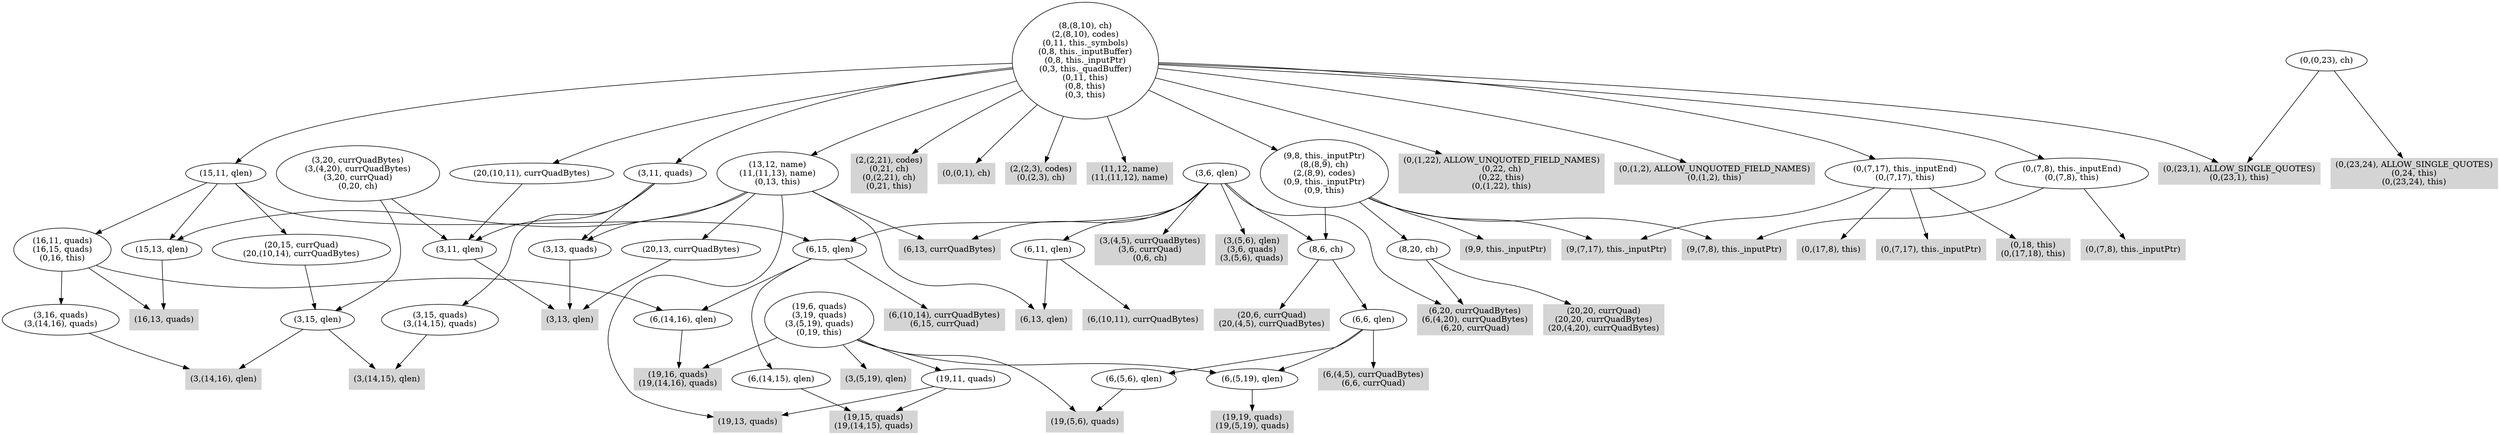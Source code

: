 digraph { 
989 [shape=box,style=filled,color=".0 .0 .83",label="(0,(1,22), ALLOW_UNQUOTED_FIELD_NAMES)\n(0,22, ch)\n(0,22, this)\n(0,(1,22), this)"];
990 [shape=box,style=filled,color=".0 .0 .83",label="(0,(1,2), ALLOW_UNQUOTED_FIELD_NAMES)\n(0,(1,2), this)"];
991 [shape=box,style=filled,color=".0 .0 .83",label="(0,18, this)\n(0,(17,18), this)"];
992 [shape=box,style=filled,color=".0 .0 .83",label="(0,(17,8), this)"];
993 [shape=box,style=filled,color=".0 .0 .83",label="(0,(7,17), this._inputPtr)"];
994 [shape=box,style=filled,color=".0 .0 .83",label="(9,(7,17), this._inputPtr)"];
995 [label="(0,(7,17), this._inputEnd)\n(0,(7,17), this)"];
996 [shape=box,style=filled,color=".0 .0 .83",label="(0,(7,8), this._inputPtr)"];
997 [shape=box,style=filled,color=".0 .0 .83",label="(9,(7,8), this._inputPtr)"];
998 [label="(0,(7,8), this._inputEnd)\n(0,(7,8), this)"];
999 [shape=box,style=filled,color=".0 .0 .83",label="(20,20, currQuad)\n(20,20, currQuadBytes)\n(20,(4,20), currQuadBytes)"];
1000 [shape=box,style=filled,color=".0 .0 .83",label="(20,6, currQuad)\n(20,(4,5), currQuadBytes)"];
1001 [shape=box,style=filled,color=".0 .0 .83",label="(19,19, quads)\n(19,(5,19), quads)"];
1002 [shape=box,style=filled,color=".0 .0 .83",label="(19,(5,6), quads)"];
1003 [label="(6,(5,19), qlen)"];
1004 [label="(6,(5,6), qlen)"];
1005 [shape=box,style=filled,color=".0 .0 .83",label="(6,(4,5), currQuadBytes)\n(6,6, currQuad)"];
1006 [label="(6,6, qlen)"];
1007 [shape=box,style=filled,color=".0 .0 .83",label="(6,20, currQuadBytes)\n(6,(4,20), currQuadBytes)\n(6,20, currQuad)"];
1008 [label="(8,6, ch)"];
1009 [label="(8,20, ch)"];
1010 [shape=box,style=filled,color=".0 .0 .83",label="(9,9, this._inputPtr)"];
1011 [label="(9,8, this._inputPtr)\n(8,(8,9), ch)\n(2,(8,9), codes)\n(0,9, this._inputPtr)\n(0,9, this)"];
1012 [shape=box,style=filled,color=".0 .0 .83",label="(3,13, qlen)"];
1013 [label="(3,13, quads)"];
1014 [label="(20,13, currQuadBytes)"];
1015 [shape=box,style=filled,color=".0 .0 .83",label="(19,13, quads)"];
1016 [shape=box,style=filled,color=".0 .0 .83",label="(6,13, qlen)"];
1017 [shape=box,style=filled,color=".0 .0 .83",label="(6,13, currQuadBytes)"];
1018 [shape=box,style=filled,color=".0 .0 .83",label="(16,13, quads)"];
1019 [label="(15,13, qlen)"];
1020 [label="(13,12, name)\n(11,(11,13), name)\n(0,13, this)"];
1021 [shape=box,style=filled,color=".0 .0 .83",label="(3,(14,16), qlen)"];
1022 [label="(3,16, quads)\n(3,(14,16), quads)"];
1023 [shape=box,style=filled,color=".0 .0 .83",label="(19,16, quads)\n(19,(14,16), quads)"];
1024 [label="(6,(14,16), qlen)"];
1025 [label="(16,11, quads)\n(16,15, quads)\n(0,16, this)"];
1026 [shape=box,style=filled,color=".0 .0 .83",label="(3,(5,19), qlen)"];
1027 [shape=box,style=filled,color=".0 .0 .83",label="(19,15, quads)\n(19,(14,15), quads)"];
1028 [label="(19,11, quads)"];
1029 [label="(19,6, quads)\n(3,19, quads)\n(3,(5,19), quads)\n(0,19, this)"];
1030 [shape=box,style=filled,color=".0 .0 .83",label="(2,(2,21), codes)\n(0,21, ch)\n(0,(2,21), ch)\n(0,21, this)"];
1031 [shape=box,style=filled,color=".0 .0 .83",label="(0,(23,1), ALLOW_SINGLE_QUOTES)\n(0,(23,1), this)"];
1032 [shape=box,style=filled,color=".0 .0 .83",label="(0,(0,1), ch)"];
1033 [shape=box,style=filled,color=".0 .0 .83",label="(2,(2,3), codes)\n(0,(2,3), ch)"];
1034 [shape=box,style=filled,color=".0 .0 .83",label="(3,(4,5), currQuadBytes)\n(3,6, currQuad)\n(0,6, ch)"];
1035 [label="(3,11, qlen)"];
1036 [shape=box,style=filled,color=".0 .0 .83",label="(3,(14,15), qlen)"];
1037 [label="(3,15, qlen)"];
1038 [label="(3,20, currQuadBytes)\n(3,(4,20), currQuadBytes)\n(3,20, currQuad)\n(0,20, ch)"];
1039 [shape=box,style=filled,color=".0 .0 .83",label="(3,(5,6), qlen)\n(3,6, quads)\n(3,(5,6), quads)"];
1040 [label="(3,15, quads)\n(3,(14,15), quads)"];
1041 [label="(3,11, quads)"];
1042 [shape=box,style=filled,color=".0 .0 .83",label="(6,(10,11), currQuadBytes)"];
1043 [label="(6,11, qlen)"];
1044 [label="(6,(14,15), qlen)"];
1045 [shape=box,style=filled,color=".0 .0 .83",label="(6,(10,14), currQuadBytes)\n(6,15, currQuad)"];
1046 [label="(6,15, qlen)"];
1047 [label="(3,6, qlen)"];
1048 [label="(20,15, currQuad)\n(20,(10,14), currQuadBytes)"];
1049 [label="(20,(10,11), currQuadBytes)"];
1050 [label="(15,11, qlen)"];
1051 [shape=box,style=filled,color=".0 .0 .83",label="(11,12, name)\n(11,(11,12), name)"];
1052 [label="(8,(8,10), ch)\n(2,(8,10), codes)\n(0,11, this._symbols)\n(0,8, this._inputBuffer)\n(0,8, this._inputPtr)\n(0,3, this._quadBuffer)\n(0,11, this)\n(0,8, this)\n(0,3, this)"];
1053 [shape=box,style=filled,color=".0 .0 .83",label="(0,(23,24), ALLOW_SINGLE_QUOTES)\n(0,24, this)\n(0,(23,24), this)"];
1054 [label="(0,(0,23), ch)"];
995 -> 991;
995 -> 992;
995 -> 993;
995 -> 994;
998 -> 996;
998 -> 997;
1003 -> 1001;
1004 -> 1002;
1006 -> 1003;
1006 -> 1004;
1006 -> 1005;
1008 -> 1000;
1008 -> 1006;
1009 -> 999;
1009 -> 1007;
1011 -> 994;
1011 -> 997;
1011 -> 1008;
1011 -> 1009;
1011 -> 1010;
1013 -> 1012;
1014 -> 1012;
1019 -> 1018;
1020 -> 1013;
1020 -> 1014;
1020 -> 1015;
1020 -> 1016;
1020 -> 1017;
1020 -> 1019;
1022 -> 1021;
1024 -> 1023;
1025 -> 1018;
1025 -> 1022;
1025 -> 1024;
1028 -> 1015;
1028 -> 1027;
1029 -> 1002;
1029 -> 1003;
1029 -> 1023;
1029 -> 1026;
1029 -> 1028;
1035 -> 1012;
1037 -> 1021;
1037 -> 1036;
1038 -> 1035;
1038 -> 1037;
1040 -> 1036;
1041 -> 1013;
1041 -> 1035;
1041 -> 1040;
1043 -> 1016;
1043 -> 1042;
1044 -> 1027;
1046 -> 1024;
1046 -> 1044;
1046 -> 1045;
1047 -> 1007;
1047 -> 1008;
1047 -> 1017;
1047 -> 1034;
1047 -> 1039;
1047 -> 1043;
1047 -> 1046;
1048 -> 1037;
1049 -> 1035;
1050 -> 1019;
1050 -> 1025;
1050 -> 1046;
1050 -> 1048;
1052 -> 989;
1052 -> 990;
1052 -> 995;
1052 -> 998;
1052 -> 1011;
1052 -> 1020;
1052 -> 1030;
1052 -> 1031;
1052 -> 1032;
1052 -> 1033;
1052 -> 1041;
1052 -> 1049;
1052 -> 1050;
1052 -> 1051;
1054 -> 1031;
1054 -> 1053;
}